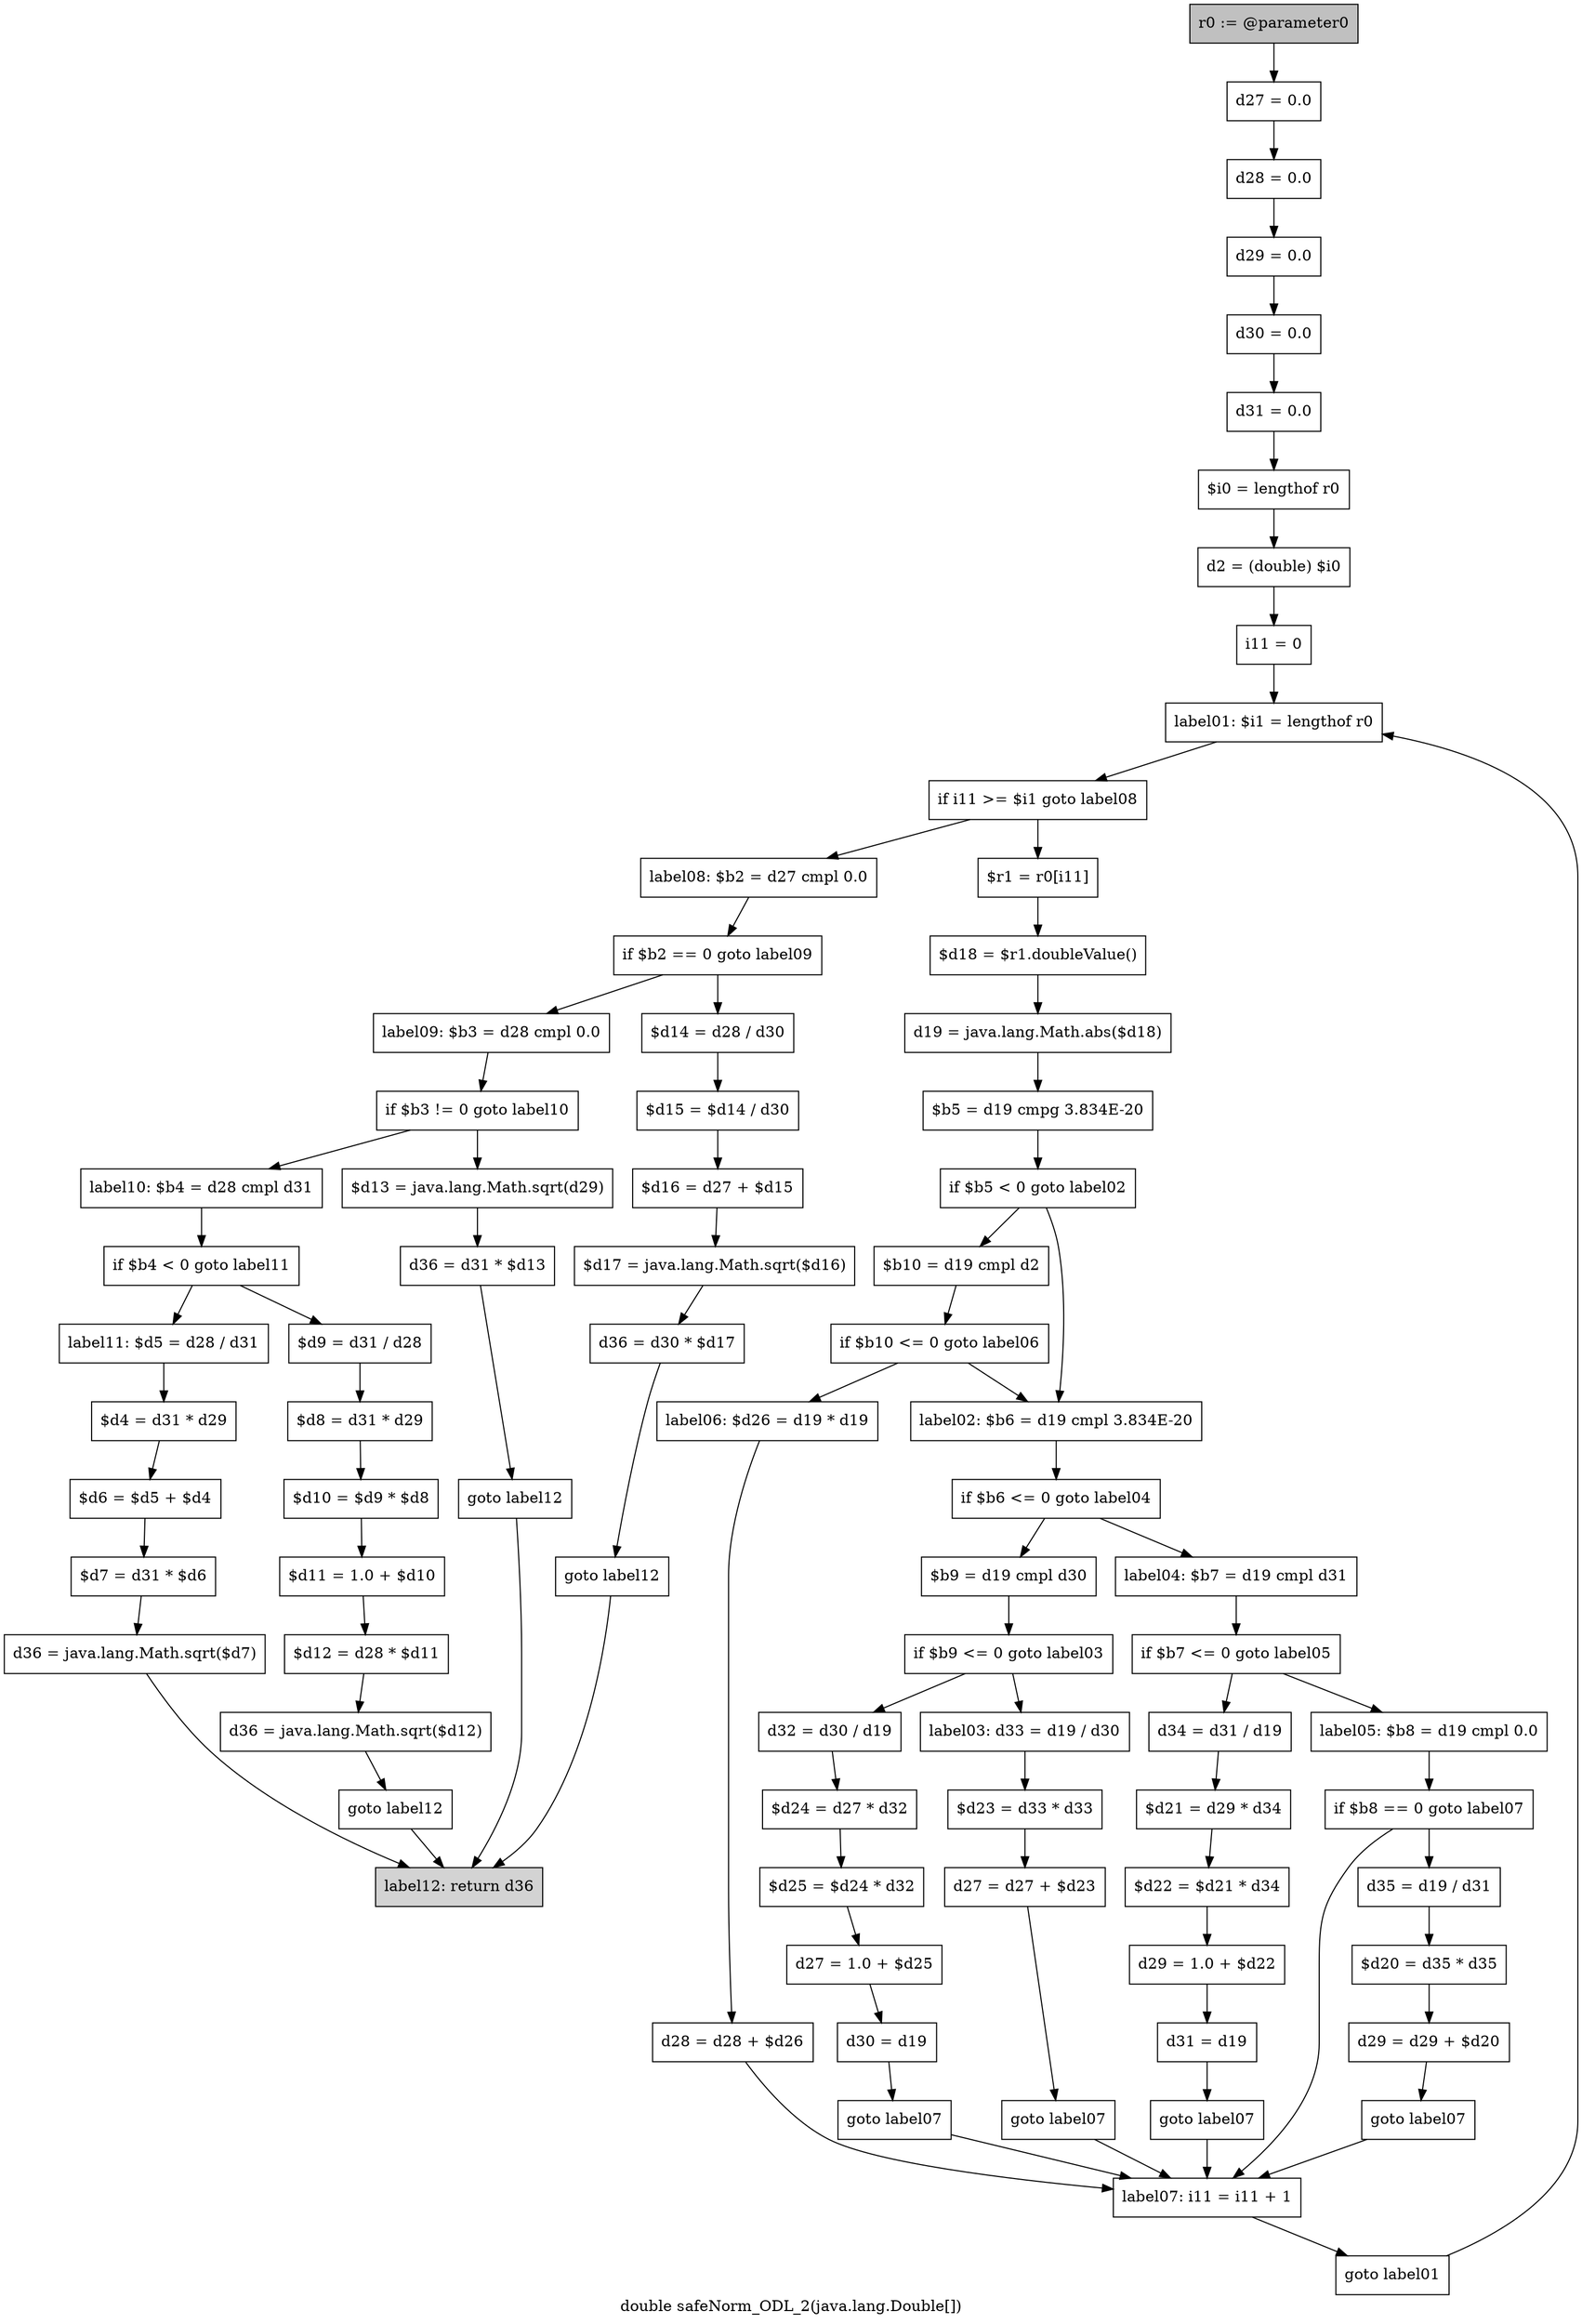 digraph "double safeNorm_ODL_2(java.lang.Double[])" {
    label="double safeNorm_ODL_2(java.lang.Double[])";
    node [shape=box];
    "0" [style=filled,fillcolor=gray,label="r0 := @parameter0",];
    "1" [label="d27 = 0.0",];
    "0"->"1";
    "2" [label="d28 = 0.0",];
    "1"->"2";
    "3" [label="d29 = 0.0",];
    "2"->"3";
    "4" [label="d30 = 0.0",];
    "3"->"4";
    "5" [label="d31 = 0.0",];
    "4"->"5";
    "6" [label="$i0 = lengthof r0",];
    "5"->"6";
    "7" [label="d2 = (double) $i0",];
    "6"->"7";
    "8" [label="i11 = 0",];
    "7"->"8";
    "9" [label="label01: $i1 = lengthof r0",];
    "8"->"9";
    "10" [label="if i11 >= $i1 goto label08",];
    "9"->"10";
    "11" [label="$r1 = r0[i11]",];
    "10"->"11";
    "50" [label="label08: $b2 = d27 cmpl 0.0",];
    "10"->"50";
    "12" [label="$d18 = $r1.doubleValue()",];
    "11"->"12";
    "13" [label="d19 = java.lang.Math.abs($d18)",];
    "12"->"13";
    "14" [label="$b5 = d19 cmpg 3.834E-20",];
    "13"->"14";
    "15" [label="if $b5 < 0 goto label02",];
    "14"->"15";
    "16" [label="$b10 = d19 cmpl d2",];
    "15"->"16";
    "18" [label="label02: $b6 = d19 cmpl 3.834E-20",];
    "15"->"18";
    "17" [label="if $b10 <= 0 goto label06",];
    "16"->"17";
    "17"->"18";
    "46" [label="label06: $d26 = d19 * d19",];
    "17"->"46";
    "19" [label="if $b6 <= 0 goto label04",];
    "18"->"19";
    "20" [label="$b9 = d19 cmpl d30",];
    "19"->"20";
    "32" [label="label04: $b7 = d19 cmpl d31",];
    "19"->"32";
    "21" [label="if $b9 <= 0 goto label03",];
    "20"->"21";
    "22" [label="d32 = d30 / d19",];
    "21"->"22";
    "28" [label="label03: d33 = d19 / d30",];
    "21"->"28";
    "23" [label="$d24 = d27 * d32",];
    "22"->"23";
    "24" [label="$d25 = $d24 * d32",];
    "23"->"24";
    "25" [label="d27 = 1.0 + $d25",];
    "24"->"25";
    "26" [label="d30 = d19",];
    "25"->"26";
    "27" [label="goto label07",];
    "26"->"27";
    "48" [label="label07: i11 = i11 + 1",];
    "27"->"48";
    "29" [label="$d23 = d33 * d33",];
    "28"->"29";
    "30" [label="d27 = d27 + $d23",];
    "29"->"30";
    "31" [label="goto label07",];
    "30"->"31";
    "31"->"48";
    "33" [label="if $b7 <= 0 goto label05",];
    "32"->"33";
    "34" [label="d34 = d31 / d19",];
    "33"->"34";
    "40" [label="label05: $b8 = d19 cmpl 0.0",];
    "33"->"40";
    "35" [label="$d21 = d29 * d34",];
    "34"->"35";
    "36" [label="$d22 = $d21 * d34",];
    "35"->"36";
    "37" [label="d29 = 1.0 + $d22",];
    "36"->"37";
    "38" [label="d31 = d19",];
    "37"->"38";
    "39" [label="goto label07",];
    "38"->"39";
    "39"->"48";
    "41" [label="if $b8 == 0 goto label07",];
    "40"->"41";
    "42" [label="d35 = d19 / d31",];
    "41"->"42";
    "41"->"48";
    "43" [label="$d20 = d35 * d35",];
    "42"->"43";
    "44" [label="d29 = d29 + $d20",];
    "43"->"44";
    "45" [label="goto label07",];
    "44"->"45";
    "45"->"48";
    "47" [label="d28 = d28 + $d26",];
    "46"->"47";
    "47"->"48";
    "49" [label="goto label01",];
    "48"->"49";
    "49"->"9";
    "51" [label="if $b2 == 0 goto label09",];
    "50"->"51";
    "52" [label="$d14 = d28 / d30",];
    "51"->"52";
    "58" [label="label09: $b3 = d28 cmpl 0.0",];
    "51"->"58";
    "53" [label="$d15 = $d14 / d30",];
    "52"->"53";
    "54" [label="$d16 = d27 + $d15",];
    "53"->"54";
    "55" [label="$d17 = java.lang.Math.sqrt($d16)",];
    "54"->"55";
    "56" [label="d36 = d30 * $d17",];
    "55"->"56";
    "57" [label="goto label12",];
    "56"->"57";
    "77" [style=filled,fillcolor=lightgray,label="label12: return d36",];
    "57"->"77";
    "59" [label="if $b3 != 0 goto label10",];
    "58"->"59";
    "60" [label="$d13 = java.lang.Math.sqrt(d29)",];
    "59"->"60";
    "63" [label="label10: $b4 = d28 cmpl d31",];
    "59"->"63";
    "61" [label="d36 = d31 * $d13",];
    "60"->"61";
    "62" [label="goto label12",];
    "61"->"62";
    "62"->"77";
    "64" [label="if $b4 < 0 goto label11",];
    "63"->"64";
    "65" [label="$d9 = d31 / d28",];
    "64"->"65";
    "72" [label="label11: $d5 = d28 / d31",];
    "64"->"72";
    "66" [label="$d8 = d31 * d29",];
    "65"->"66";
    "67" [label="$d10 = $d9 * $d8",];
    "66"->"67";
    "68" [label="$d11 = 1.0 + $d10",];
    "67"->"68";
    "69" [label="$d12 = d28 * $d11",];
    "68"->"69";
    "70" [label="d36 = java.lang.Math.sqrt($d12)",];
    "69"->"70";
    "71" [label="goto label12",];
    "70"->"71";
    "71"->"77";
    "73" [label="$d4 = d31 * d29",];
    "72"->"73";
    "74" [label="$d6 = $d5 + $d4",];
    "73"->"74";
    "75" [label="$d7 = d31 * $d6",];
    "74"->"75";
    "76" [label="d36 = java.lang.Math.sqrt($d7)",];
    "75"->"76";
    "76"->"77";
}
